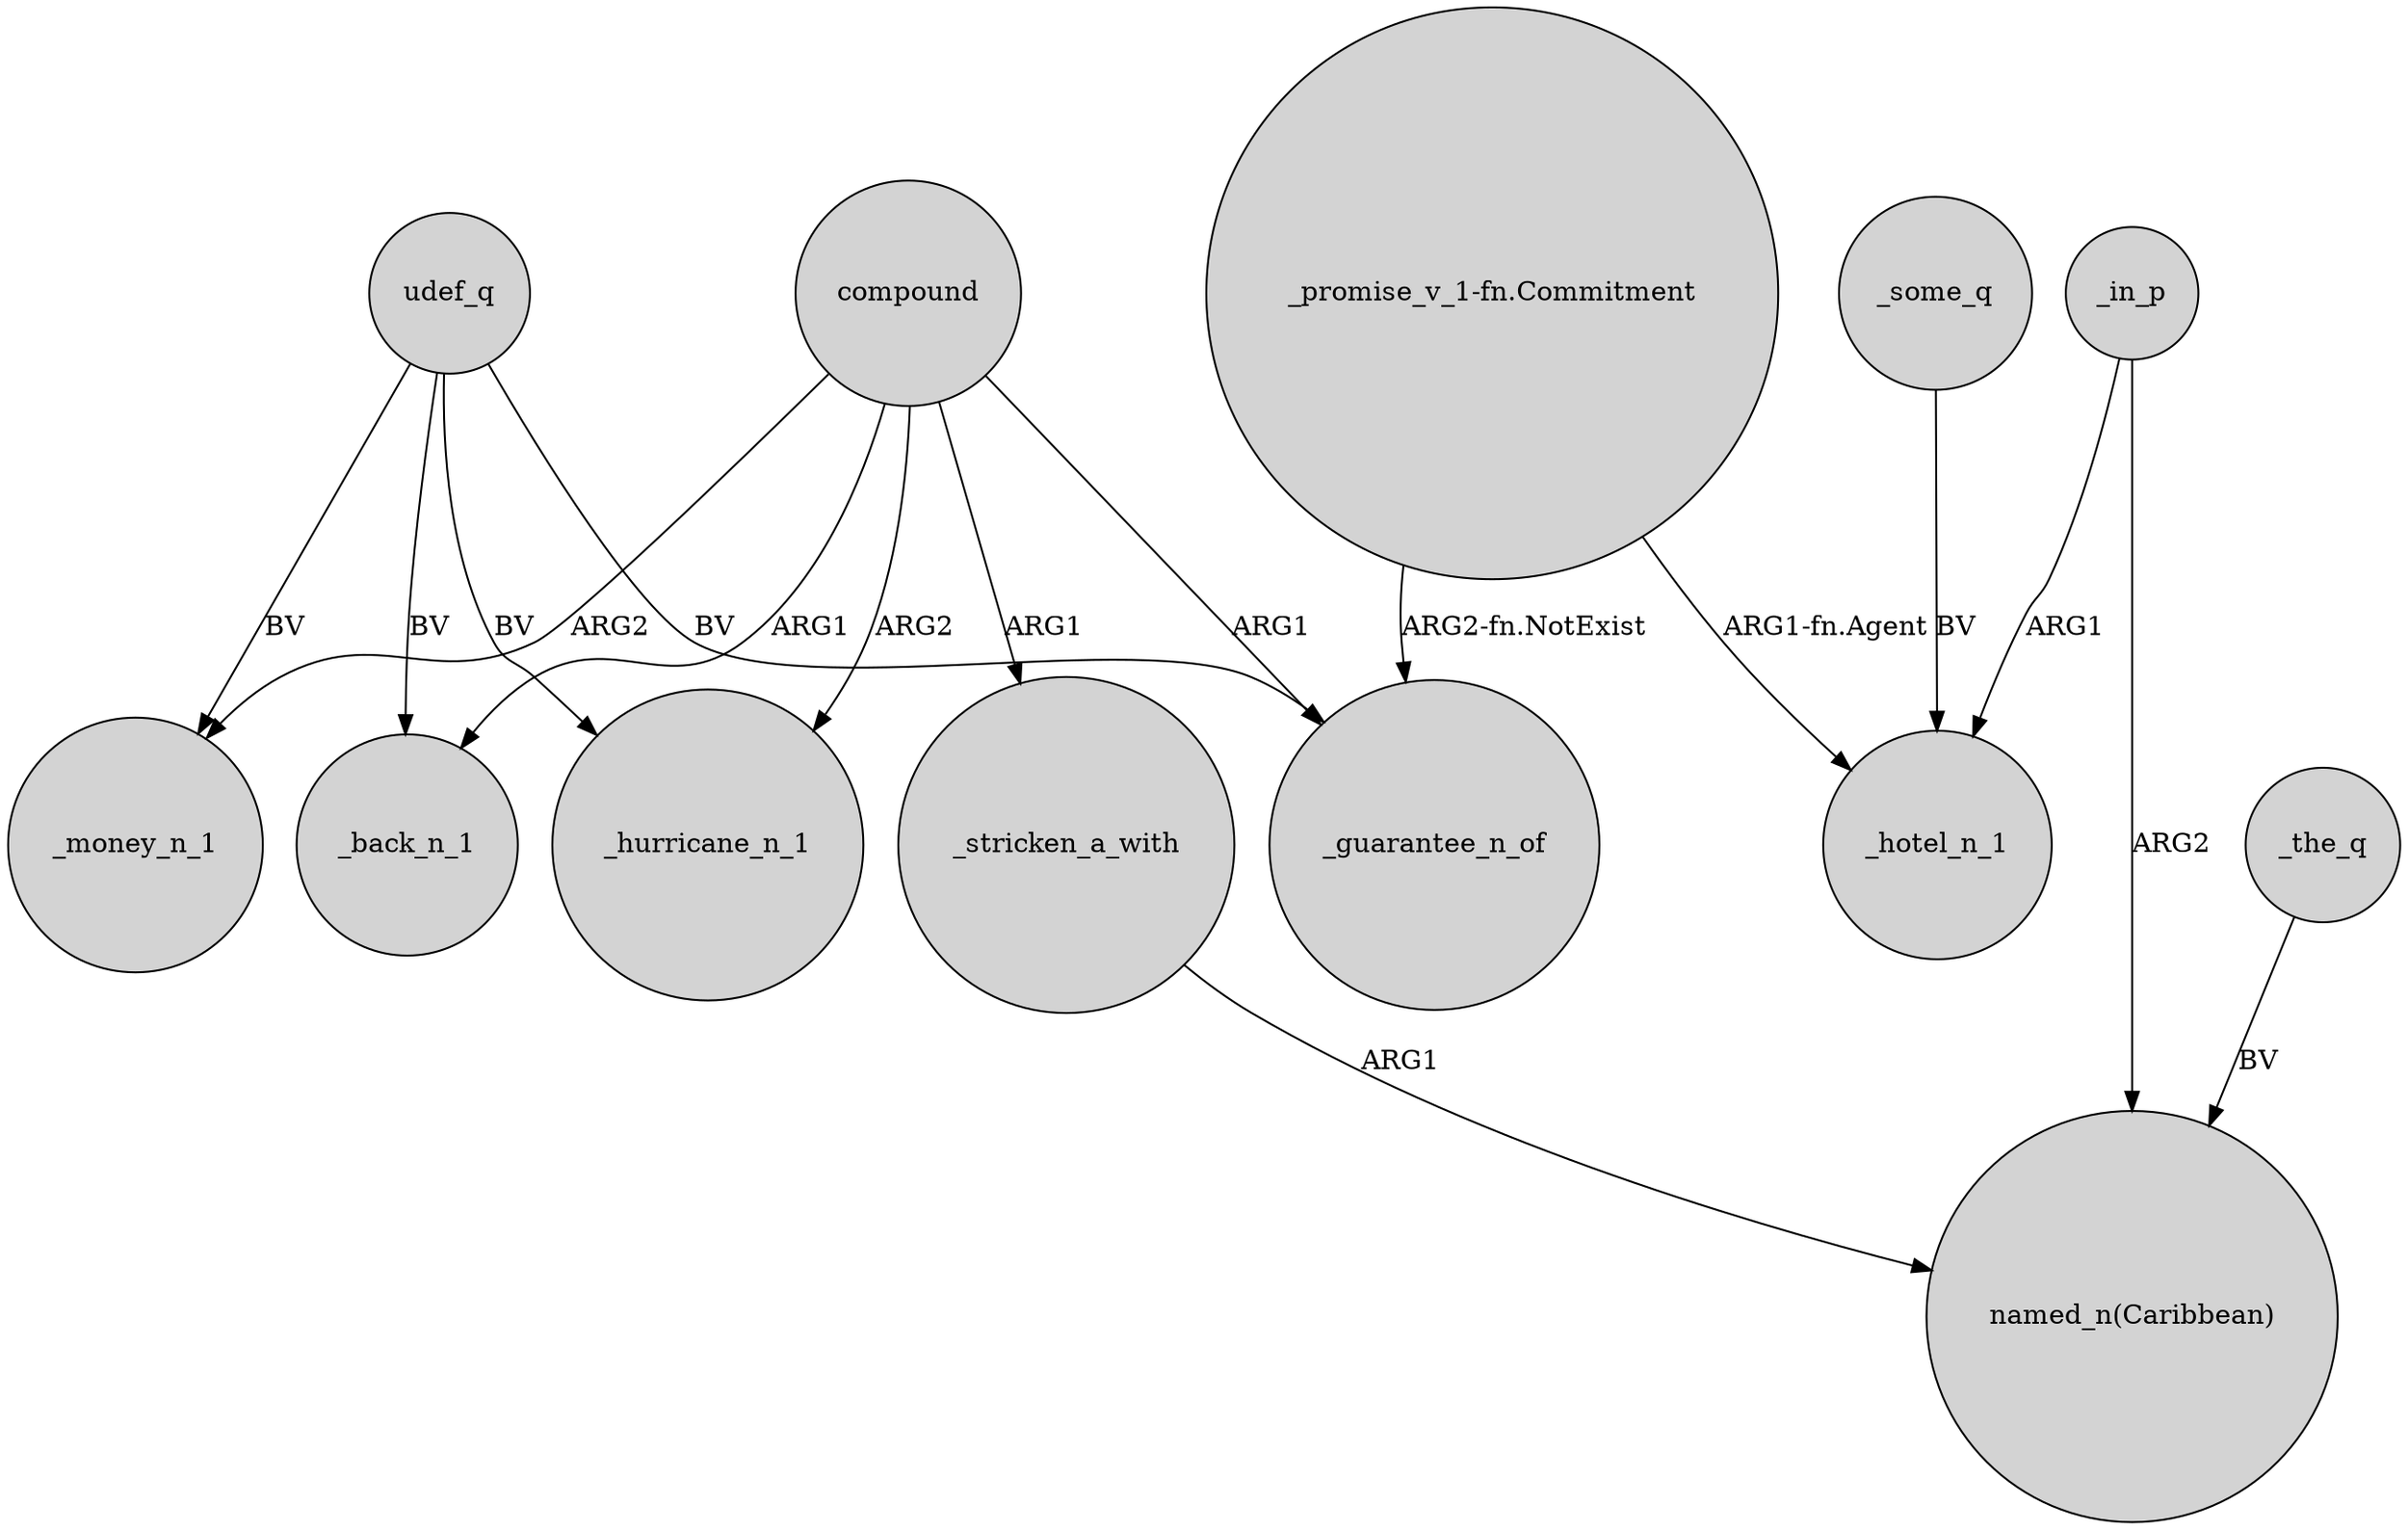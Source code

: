 digraph {
	node [shape=circle style=filled]
	udef_q -> _hurricane_n_1 [label=BV]
	udef_q -> _guarantee_n_of [label=BV]
	udef_q -> _money_n_1 [label=BV]
	compound -> _stricken_a_with [label=ARG1]
	"_promise_v_1-fn.Commitment" -> _hotel_n_1 [label="ARG1-fn.Agent"]
	compound -> _money_n_1 [label=ARG2]
	compound -> _hurricane_n_1 [label=ARG2]
	compound -> _guarantee_n_of [label=ARG1]
	_some_q -> _hotel_n_1 [label=BV]
	compound -> _back_n_1 [label=ARG1]
	_in_p -> "named_n(Caribbean)" [label=ARG2]
	_in_p -> _hotel_n_1 [label=ARG1]
	_the_q -> "named_n(Caribbean)" [label=BV]
	"_promise_v_1-fn.Commitment" -> _guarantee_n_of [label="ARG2-fn.NotExist"]
	udef_q -> _back_n_1 [label=BV]
	_stricken_a_with -> "named_n(Caribbean)" [label=ARG1]
}
